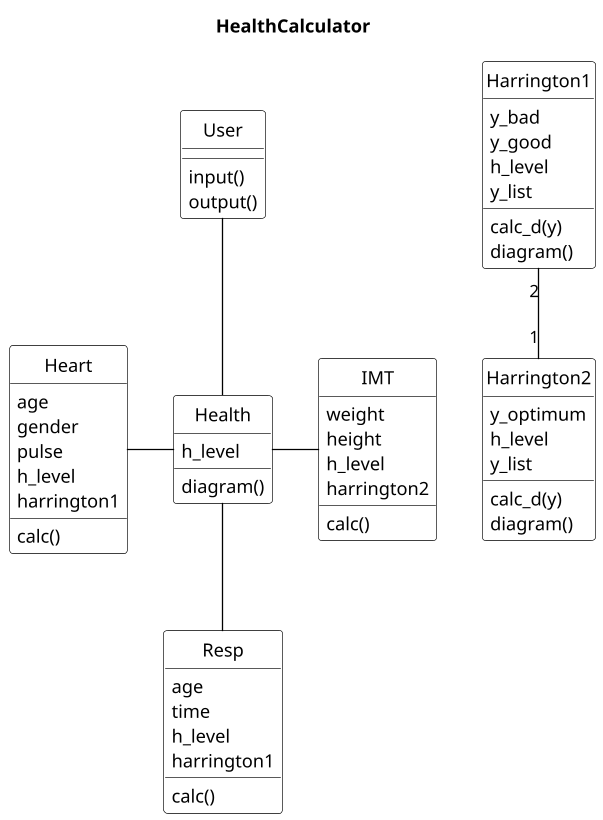 @startuml
title   HealthCalculator


skinparam class {
BackgroundColor White
ArrowColor Black
BorderColor Black
}
skinparam object {
BackgroundColor White
ArrowColor Black
BorderColor Black
}
scale 1.3
skinparam DefaultTextAlignment left
skinparam shadowing false
skinparam packageStyle frame
hide circle
'hide members
'skinparam monochrome true
'note " lots in deal" as spread
'package Storage {
class Heart{
age
gender
pulse
h_level
harrington1
calc()
}
class Resp{
age
time
h_level
harrington1
calc()
}
class IMT{
weight
height
h_level
harrington2
calc()
}
class Health{
h_level
diagram()
}
class User{
input()
output()
}
class Harrington1{
y_bad
y_good
h_level
y_list
calc_d(y)
diagram()
}
class Harrington2{
y_optimum
h_level
y_list
calc_d(y)
diagram()
}
Harrington1 "2"--"1" Harrington2
Health -l- Heart
Health - IMT
Health -u- User
Health --  Resp
'Mean_deal --|> Deal
@enduml




